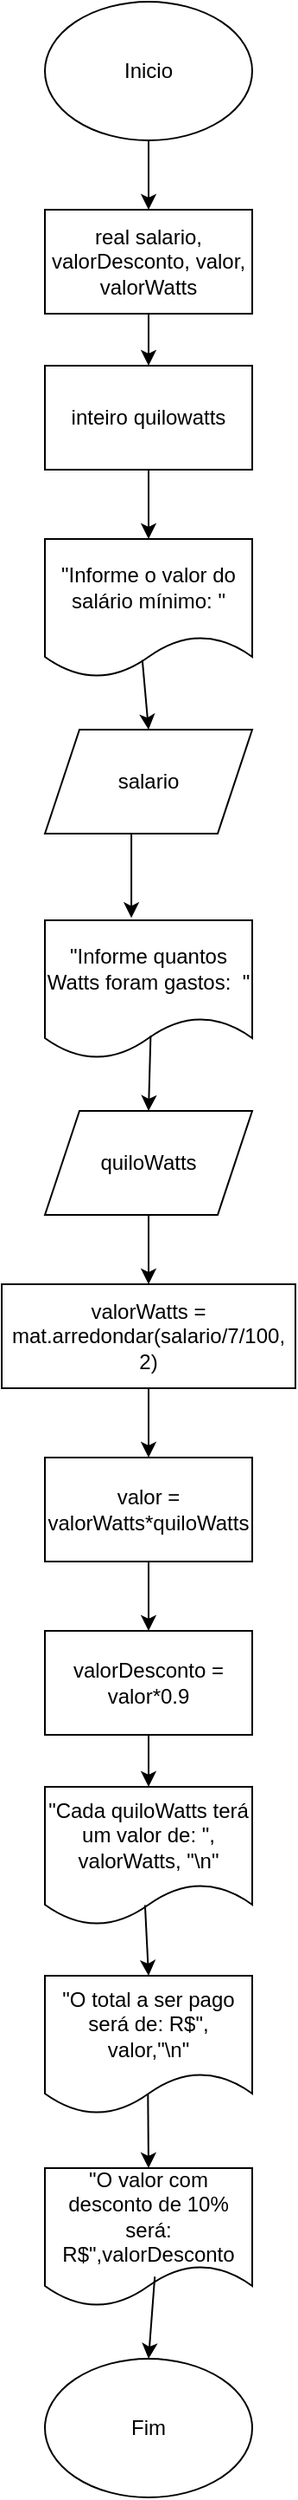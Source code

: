 <mxfile version="26.2.3">
  <diagram name="Página-1" id="JPD2aO-MKTDyI2eAjo_x">
    <mxGraphModel grid="1" page="1" gridSize="10" guides="1" tooltips="1" connect="1" arrows="1" fold="1" pageScale="1" pageWidth="827" pageHeight="1169" math="0" shadow="0">
      <root>
        <mxCell id="0" />
        <mxCell id="1" parent="0" />
        <mxCell id="rgLgodW6Y94FAFjxaOQd-1" value="Inicio" style="ellipse;whiteSpace=wrap;html=1;" vertex="1" parent="1">
          <mxGeometry x="320" y="30" width="120" height="80" as="geometry" />
        </mxCell>
        <mxCell id="rgLgodW6Y94FAFjxaOQd-2" value="Fim" style="ellipse;whiteSpace=wrap;html=1;" vertex="1" parent="1">
          <mxGeometry x="320" y="1390" width="120" height="80" as="geometry" />
        </mxCell>
        <mxCell id="rgLgodW6Y94FAFjxaOQd-3" value="real salario, valorDesconto, valor, valorWatts" style="rounded=0;whiteSpace=wrap;html=1;" vertex="1" parent="1">
          <mxGeometry x="320" y="150" width="120" height="60" as="geometry" />
        </mxCell>
        <mxCell id="rgLgodW6Y94FAFjxaOQd-4" value="inteiro quilowatts" style="rounded=0;whiteSpace=wrap;html=1;" vertex="1" parent="1">
          <mxGeometry x="320" y="240" width="120" height="60" as="geometry" />
        </mxCell>
        <mxCell id="rgLgodW6Y94FAFjxaOQd-5" value="&quot;Informe o valor do salário mínimo: &quot;" style="shape=document;whiteSpace=wrap;html=1;boundedLbl=1;" vertex="1" parent="1">
          <mxGeometry x="320" y="340" width="120" height="80" as="geometry" />
        </mxCell>
        <mxCell id="rgLgodW6Y94FAFjxaOQd-6" value="salario" style="shape=parallelogram;perimeter=parallelogramPerimeter;whiteSpace=wrap;html=1;fixedSize=1;" vertex="1" parent="1">
          <mxGeometry x="320" y="450" width="120" height="60" as="geometry" />
        </mxCell>
        <mxCell id="rgLgodW6Y94FAFjxaOQd-7" value="&quot;Informe quantos Watts foram gastos:&amp;nbsp; &quot;" style="shape=document;whiteSpace=wrap;html=1;boundedLbl=1;" vertex="1" parent="1">
          <mxGeometry x="320" y="560" width="120" height="80" as="geometry" />
        </mxCell>
        <mxCell id="rgLgodW6Y94FAFjxaOQd-8" value="quiloWatts" style="shape=parallelogram;perimeter=parallelogramPerimeter;whiteSpace=wrap;html=1;fixedSize=1;" vertex="1" parent="1">
          <mxGeometry x="320" y="670" width="120" height="60" as="geometry" />
        </mxCell>
        <mxCell id="rgLgodW6Y94FAFjxaOQd-9" value="valorWatts = mat.arredondar(salario/7/100, 2)" style="rounded=0;whiteSpace=wrap;html=1;" vertex="1" parent="1">
          <mxGeometry x="295" y="770" width="170" height="60" as="geometry" />
        </mxCell>
        <mxCell id="rgLgodW6Y94FAFjxaOQd-10" value="valor = valorWatts*quiloWatts" style="rounded=0;whiteSpace=wrap;html=1;" vertex="1" parent="1">
          <mxGeometry x="320" y="870" width="120" height="60" as="geometry" />
        </mxCell>
        <mxCell id="rgLgodW6Y94FAFjxaOQd-11" value="valorDesconto = valor*0.9" style="rounded=0;whiteSpace=wrap;html=1;" vertex="1" parent="1">
          <mxGeometry x="320" y="970" width="120" height="60" as="geometry" />
        </mxCell>
        <mxCell id="rgLgodW6Y94FAFjxaOQd-12" value="&quot;Cada quiloWatts terá um valor de: &quot;, valorWatts, &quot;\n&quot;" style="shape=document;whiteSpace=wrap;html=1;boundedLbl=1;" vertex="1" parent="1">
          <mxGeometry x="320" y="1060" width="120" height="80" as="geometry" />
        </mxCell>
        <mxCell id="rgLgodW6Y94FAFjxaOQd-13" value="&quot;O total a ser pago será de: R$&quot;, valor,&quot;\n&quot;" style="shape=document;whiteSpace=wrap;html=1;boundedLbl=1;" vertex="1" parent="1">
          <mxGeometry x="320" y="1169" width="120" height="80" as="geometry" />
        </mxCell>
        <mxCell id="rgLgodW6Y94FAFjxaOQd-14" value="&quot;O valor com desconto de 10% será: R$&quot;,valorDesconto" style="shape=document;whiteSpace=wrap;html=1;boundedLbl=1;" vertex="1" parent="1">
          <mxGeometry x="320" y="1280" width="120" height="80" as="geometry" />
        </mxCell>
        <mxCell id="rgLgodW6Y94FAFjxaOQd-15" value="" style="endArrow=classic;html=1;rounded=0;exitX=0.53;exitY=0.783;exitDx=0;exitDy=0;exitPerimeter=0;entryX=0.5;entryY=0;entryDx=0;entryDy=0;" edge="1" parent="1" source="rgLgodW6Y94FAFjxaOQd-14" target="rgLgodW6Y94FAFjxaOQd-2">
          <mxGeometry width="50" height="50" relative="1" as="geometry">
            <mxPoint x="390" y="1320" as="sourcePoint" />
            <mxPoint x="440" y="1270" as="targetPoint" />
          </mxGeometry>
        </mxCell>
        <mxCell id="rgLgodW6Y94FAFjxaOQd-16" value="" style="endArrow=classic;html=1;rounded=0;exitX=0.497;exitY=0.85;exitDx=0;exitDy=0;exitPerimeter=0;entryX=0.5;entryY=0;entryDx=0;entryDy=0;" edge="1" parent="1" source="rgLgodW6Y94FAFjxaOQd-13" target="rgLgodW6Y94FAFjxaOQd-14">
          <mxGeometry width="50" height="50" relative="1" as="geometry">
            <mxPoint x="390" y="1420" as="sourcePoint" />
            <mxPoint x="440" y="1370" as="targetPoint" />
          </mxGeometry>
        </mxCell>
        <mxCell id="rgLgodW6Y94FAFjxaOQd-17" value="" style="endArrow=classic;html=1;rounded=0;exitX=0.483;exitY=0.853;exitDx=0;exitDy=0;exitPerimeter=0;entryX=0.5;entryY=0;entryDx=0;entryDy=0;" edge="1" parent="1" source="rgLgodW6Y94FAFjxaOQd-12" target="rgLgodW6Y94FAFjxaOQd-13">
          <mxGeometry width="50" height="50" relative="1" as="geometry">
            <mxPoint x="390" y="1220" as="sourcePoint" />
            <mxPoint x="440" y="1170" as="targetPoint" />
          </mxGeometry>
        </mxCell>
        <mxCell id="rgLgodW6Y94FAFjxaOQd-18" value="" style="endArrow=classic;html=1;rounded=0;exitX=0.5;exitY=1;exitDx=0;exitDy=0;entryX=0.5;entryY=0;entryDx=0;entryDy=0;" edge="1" parent="1" source="rgLgodW6Y94FAFjxaOQd-11" target="rgLgodW6Y94FAFjxaOQd-12">
          <mxGeometry width="50" height="50" relative="1" as="geometry">
            <mxPoint x="390" y="1020" as="sourcePoint" />
            <mxPoint x="440" y="970" as="targetPoint" />
          </mxGeometry>
        </mxCell>
        <mxCell id="rgLgodW6Y94FAFjxaOQd-19" value="" style="endArrow=classic;html=1;rounded=0;exitX=0.5;exitY=1;exitDx=0;exitDy=0;entryX=0.5;entryY=0;entryDx=0;entryDy=0;" edge="1" parent="1" source="rgLgodW6Y94FAFjxaOQd-10" target="rgLgodW6Y94FAFjxaOQd-11">
          <mxGeometry width="50" height="50" relative="1" as="geometry">
            <mxPoint x="390" y="920" as="sourcePoint" />
            <mxPoint x="440" y="870" as="targetPoint" />
          </mxGeometry>
        </mxCell>
        <mxCell id="rgLgodW6Y94FAFjxaOQd-20" value="" style="endArrow=classic;html=1;rounded=0;exitX=0.5;exitY=1;exitDx=0;exitDy=0;entryX=0.5;entryY=0;entryDx=0;entryDy=0;" edge="1" parent="1" source="rgLgodW6Y94FAFjxaOQd-9" target="rgLgodW6Y94FAFjxaOQd-10">
          <mxGeometry width="50" height="50" relative="1" as="geometry">
            <mxPoint x="390" y="820" as="sourcePoint" />
            <mxPoint x="440" y="770" as="targetPoint" />
          </mxGeometry>
        </mxCell>
        <mxCell id="rgLgodW6Y94FAFjxaOQd-21" value="" style="endArrow=classic;html=1;rounded=0;exitX=0.5;exitY=1;exitDx=0;exitDy=0;entryX=0.5;entryY=0;entryDx=0;entryDy=0;" edge="1" parent="1" source="rgLgodW6Y94FAFjxaOQd-8" target="rgLgodW6Y94FAFjxaOQd-9">
          <mxGeometry width="50" height="50" relative="1" as="geometry">
            <mxPoint x="390" y="620" as="sourcePoint" />
            <mxPoint x="440" y="570" as="targetPoint" />
          </mxGeometry>
        </mxCell>
        <mxCell id="rgLgodW6Y94FAFjxaOQd-22" value="" style="endArrow=classic;html=1;rounded=0;exitX=0.51;exitY=0.833;exitDx=0;exitDy=0;exitPerimeter=0;entryX=0.5;entryY=0;entryDx=0;entryDy=0;" edge="1" parent="1" source="rgLgodW6Y94FAFjxaOQd-7" target="rgLgodW6Y94FAFjxaOQd-8">
          <mxGeometry width="50" height="50" relative="1" as="geometry">
            <mxPoint x="390" y="620" as="sourcePoint" />
            <mxPoint x="440" y="570" as="targetPoint" />
          </mxGeometry>
        </mxCell>
        <mxCell id="rgLgodW6Y94FAFjxaOQd-23" value="" style="endArrow=classic;html=1;rounded=0;exitX=0.417;exitY=0.997;exitDx=0;exitDy=0;exitPerimeter=0;entryX=0.417;entryY=-0.017;entryDx=0;entryDy=0;entryPerimeter=0;" edge="1" parent="1" source="rgLgodW6Y94FAFjxaOQd-6" target="rgLgodW6Y94FAFjxaOQd-7">
          <mxGeometry width="50" height="50" relative="1" as="geometry">
            <mxPoint x="390" y="520" as="sourcePoint" />
            <mxPoint x="440" y="470" as="targetPoint" />
          </mxGeometry>
        </mxCell>
        <mxCell id="rgLgodW6Y94FAFjxaOQd-24" value="" style="endArrow=classic;html=1;rounded=0;exitX=0.47;exitY=0.873;exitDx=0;exitDy=0;exitPerimeter=0;entryX=0.5;entryY=0;entryDx=0;entryDy=0;" edge="1" parent="1" source="rgLgodW6Y94FAFjxaOQd-5" target="rgLgodW6Y94FAFjxaOQd-6">
          <mxGeometry width="50" height="50" relative="1" as="geometry">
            <mxPoint x="390" y="520" as="sourcePoint" />
            <mxPoint x="440" y="470" as="targetPoint" />
          </mxGeometry>
        </mxCell>
        <mxCell id="rgLgodW6Y94FAFjxaOQd-25" value="" style="endArrow=classic;html=1;rounded=0;exitX=0.5;exitY=1;exitDx=0;exitDy=0;entryX=0.5;entryY=0;entryDx=0;entryDy=0;" edge="1" parent="1" source="rgLgodW6Y94FAFjxaOQd-4" target="rgLgodW6Y94FAFjxaOQd-5">
          <mxGeometry width="50" height="50" relative="1" as="geometry">
            <mxPoint x="390" y="220" as="sourcePoint" />
            <mxPoint x="440" y="170" as="targetPoint" />
          </mxGeometry>
        </mxCell>
        <mxCell id="rgLgodW6Y94FAFjxaOQd-26" value="" style="endArrow=classic;html=1;rounded=0;exitX=0.5;exitY=1;exitDx=0;exitDy=0;entryX=0.5;entryY=0;entryDx=0;entryDy=0;" edge="1" parent="1" source="rgLgodW6Y94FAFjxaOQd-3" target="rgLgodW6Y94FAFjxaOQd-4">
          <mxGeometry width="50" height="50" relative="1" as="geometry">
            <mxPoint x="390" y="220" as="sourcePoint" />
            <mxPoint x="440" y="170" as="targetPoint" />
          </mxGeometry>
        </mxCell>
        <mxCell id="rgLgodW6Y94FAFjxaOQd-27" value="" style="endArrow=classic;html=1;rounded=0;exitX=0.5;exitY=1;exitDx=0;exitDy=0;entryX=0.5;entryY=0;entryDx=0;entryDy=0;" edge="1" parent="1" source="rgLgodW6Y94FAFjxaOQd-1" target="rgLgodW6Y94FAFjxaOQd-3">
          <mxGeometry width="50" height="50" relative="1" as="geometry">
            <mxPoint x="390" y="220" as="sourcePoint" />
            <mxPoint x="440" y="170" as="targetPoint" />
          </mxGeometry>
        </mxCell>
      </root>
    </mxGraphModel>
  </diagram>
</mxfile>
